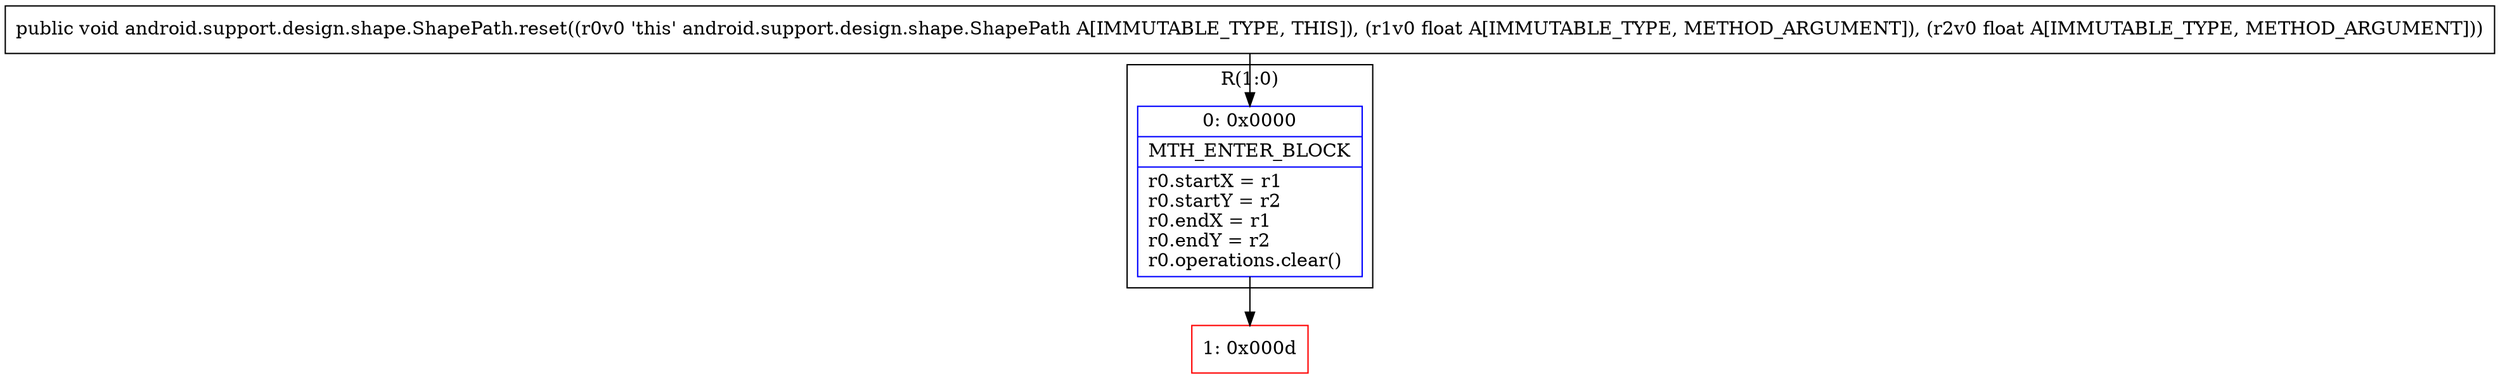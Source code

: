 digraph "CFG forandroid.support.design.shape.ShapePath.reset(FF)V" {
subgraph cluster_Region_485041085 {
label = "R(1:0)";
node [shape=record,color=blue];
Node_0 [shape=record,label="{0\:\ 0x0000|MTH_ENTER_BLOCK\l|r0.startX = r1\lr0.startY = r2\lr0.endX = r1\lr0.endY = r2\lr0.operations.clear()\l}"];
}
Node_1 [shape=record,color=red,label="{1\:\ 0x000d}"];
MethodNode[shape=record,label="{public void android.support.design.shape.ShapePath.reset((r0v0 'this' android.support.design.shape.ShapePath A[IMMUTABLE_TYPE, THIS]), (r1v0 float A[IMMUTABLE_TYPE, METHOD_ARGUMENT]), (r2v0 float A[IMMUTABLE_TYPE, METHOD_ARGUMENT])) }"];
MethodNode -> Node_0;
Node_0 -> Node_1;
}


